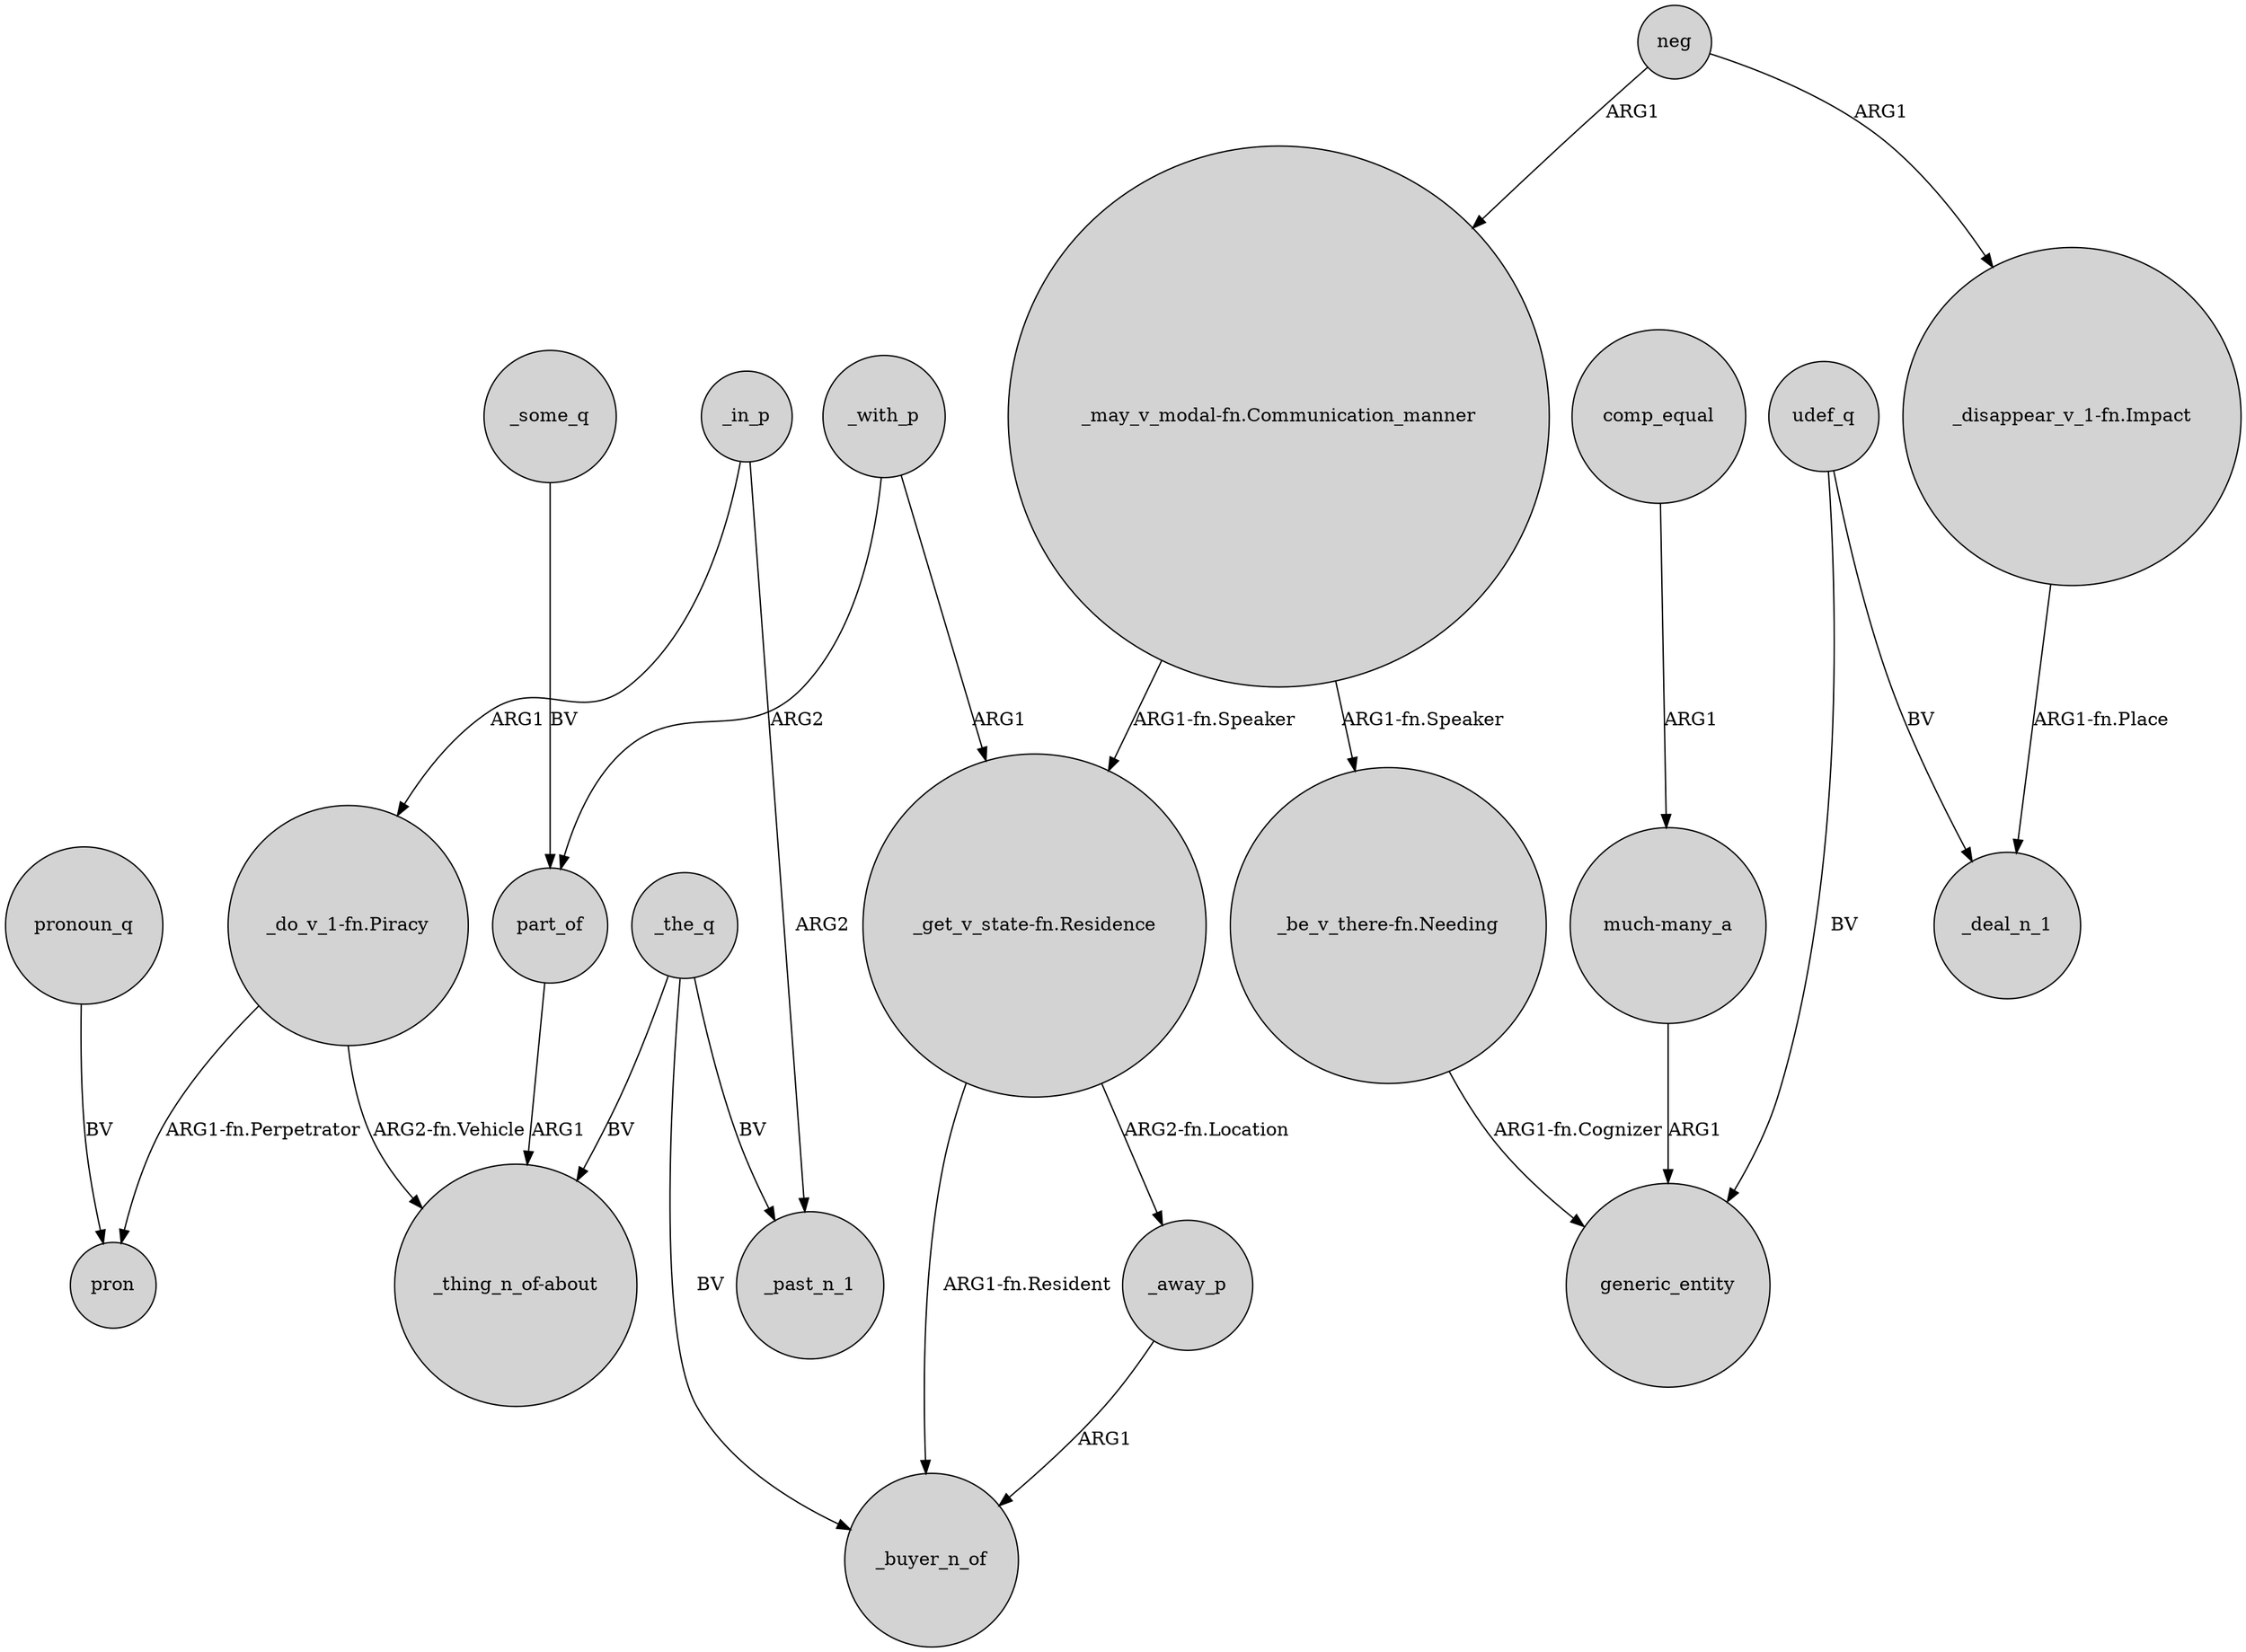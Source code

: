 digraph {
	node [shape=circle style=filled]
	_the_q -> "_thing_n_of-about" [label=BV]
	neg -> "_disappear_v_1-fn.Impact" [label=ARG1]
	"_do_v_1-fn.Piracy" -> "_thing_n_of-about" [label="ARG2-fn.Vehicle"]
	neg -> "_may_v_modal-fn.Communication_manner" [label=ARG1]
	_with_p -> part_of [label=ARG2]
	udef_q -> generic_entity [label=BV]
	part_of -> "_thing_n_of-about" [label=ARG1]
	pronoun_q -> pron [label=BV]
	comp_equal -> "much-many_a" [label=ARG1]
	_with_p -> "_get_v_state-fn.Residence" [label=ARG1]
	"_get_v_state-fn.Residence" -> _away_p [label="ARG2-fn.Location"]
	"_may_v_modal-fn.Communication_manner" -> "_be_v_there-fn.Needing" [label="ARG1-fn.Speaker"]
	"much-many_a" -> generic_entity [label=ARG1]
	"_do_v_1-fn.Piracy" -> pron [label="ARG1-fn.Perpetrator"]
	_away_p -> _buyer_n_of [label=ARG1]
	udef_q -> _deal_n_1 [label=BV]
	"_may_v_modal-fn.Communication_manner" -> "_get_v_state-fn.Residence" [label="ARG1-fn.Speaker"]
	_some_q -> part_of [label=BV]
	_in_p -> "_do_v_1-fn.Piracy" [label=ARG1]
	_the_q -> _buyer_n_of [label=BV]
	"_get_v_state-fn.Residence" -> _buyer_n_of [label="ARG1-fn.Resident"]
	"_be_v_there-fn.Needing" -> generic_entity [label="ARG1-fn.Cognizer"]
	"_disappear_v_1-fn.Impact" -> _deal_n_1 [label="ARG1-fn.Place"]
	_the_q -> _past_n_1 [label=BV]
	_in_p -> _past_n_1 [label=ARG2]
}
